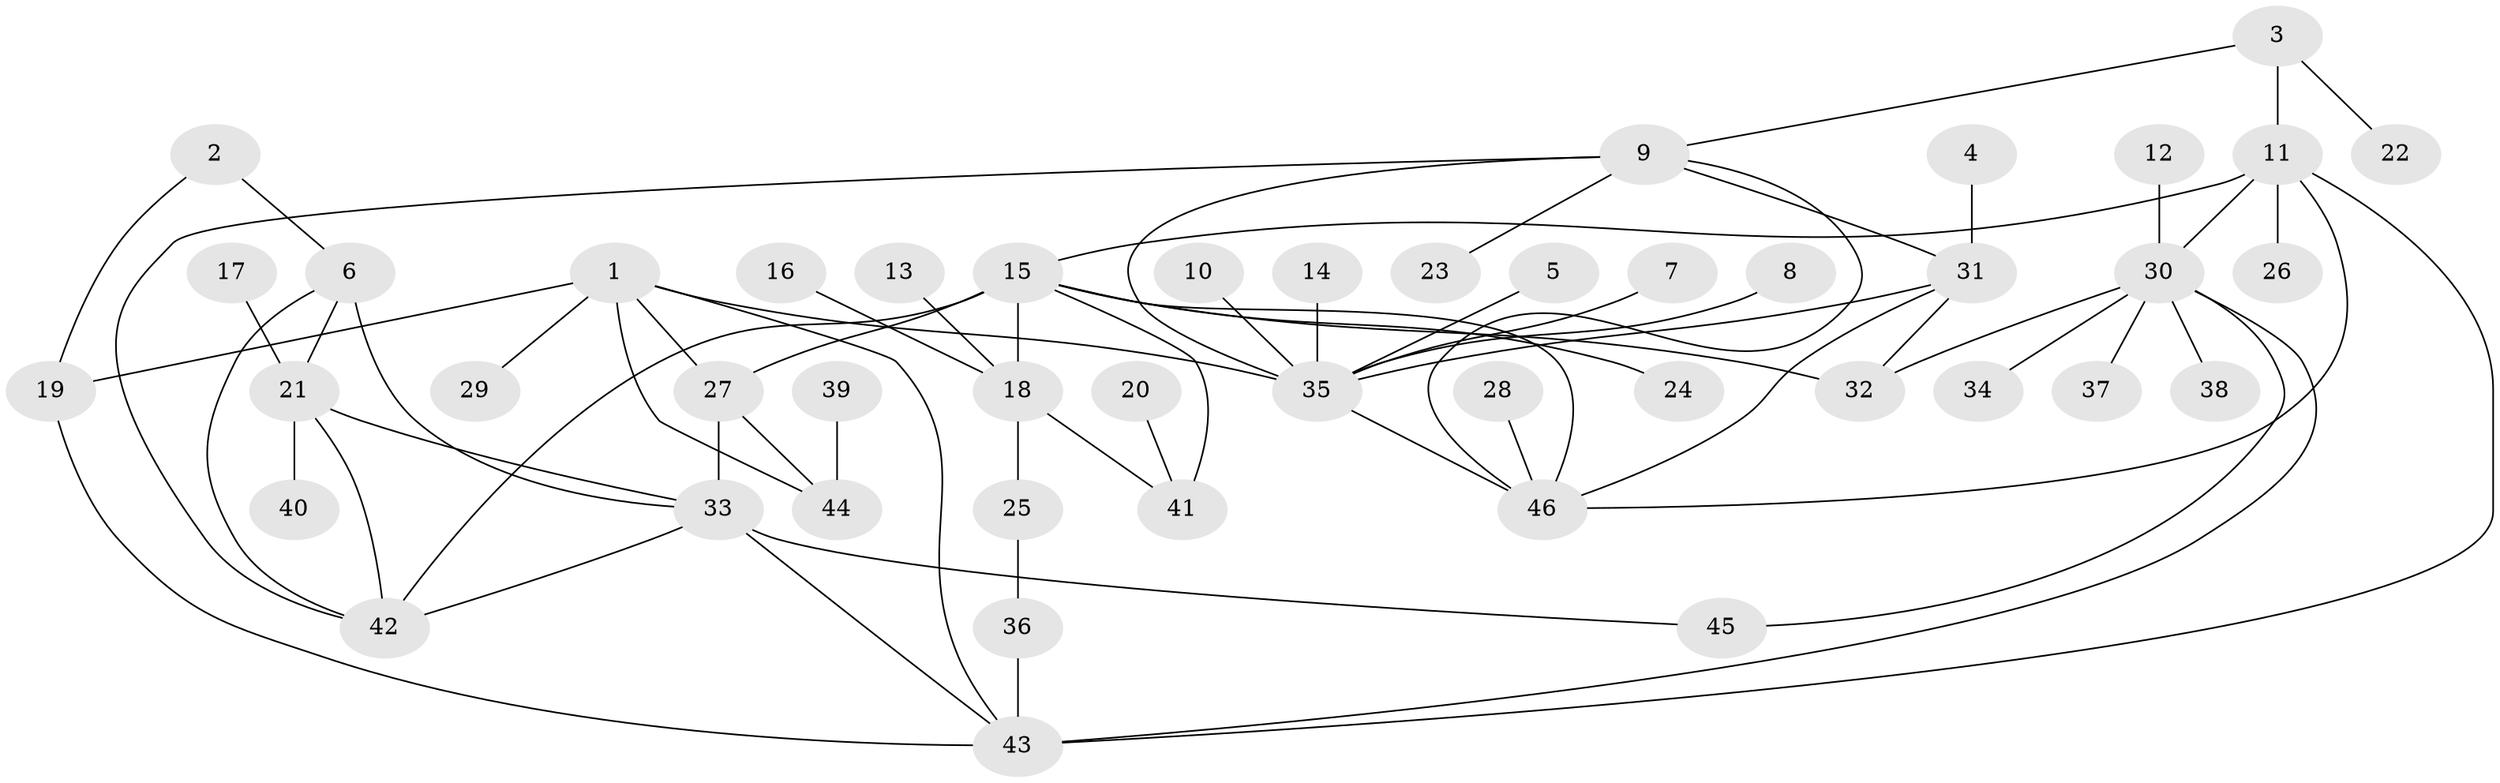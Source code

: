 // original degree distribution, {7: 0.054945054945054944, 11: 0.02197802197802198, 8: 0.03296703296703297, 6: 0.04395604395604396, 5: 0.03296703296703297, 4: 0.02197802197802198, 9: 0.01098901098901099, 3: 0.054945054945054944, 2: 0.1978021978021978, 1: 0.5274725274725275}
// Generated by graph-tools (version 1.1) at 2025/37/03/04/25 23:37:38]
// undirected, 46 vertices, 67 edges
graph export_dot {
  node [color=gray90,style=filled];
  1;
  2;
  3;
  4;
  5;
  6;
  7;
  8;
  9;
  10;
  11;
  12;
  13;
  14;
  15;
  16;
  17;
  18;
  19;
  20;
  21;
  22;
  23;
  24;
  25;
  26;
  27;
  28;
  29;
  30;
  31;
  32;
  33;
  34;
  35;
  36;
  37;
  38;
  39;
  40;
  41;
  42;
  43;
  44;
  45;
  46;
  1 -- 19 [weight=1.0];
  1 -- 27 [weight=2.0];
  1 -- 29 [weight=1.0];
  1 -- 35 [weight=1.0];
  1 -- 43 [weight=1.0];
  1 -- 44 [weight=2.0];
  2 -- 6 [weight=1.0];
  2 -- 19 [weight=1.0];
  3 -- 9 [weight=1.0];
  3 -- 11 [weight=1.0];
  3 -- 22 [weight=1.0];
  4 -- 31 [weight=1.0];
  5 -- 35 [weight=1.0];
  6 -- 21 [weight=1.0];
  6 -- 33 [weight=1.0];
  6 -- 42 [weight=1.0];
  7 -- 35 [weight=1.0];
  8 -- 35 [weight=1.0];
  9 -- 23 [weight=1.0];
  9 -- 31 [weight=1.0];
  9 -- 35 [weight=1.0];
  9 -- 42 [weight=1.0];
  9 -- 46 [weight=1.0];
  10 -- 35 [weight=1.0];
  11 -- 15 [weight=1.0];
  11 -- 26 [weight=1.0];
  11 -- 30 [weight=2.0];
  11 -- 43 [weight=2.0];
  11 -- 46 [weight=1.0];
  12 -- 30 [weight=1.0];
  13 -- 18 [weight=1.0];
  14 -- 35 [weight=1.0];
  15 -- 18 [weight=2.0];
  15 -- 24 [weight=1.0];
  15 -- 27 [weight=1.0];
  15 -- 32 [weight=1.0];
  15 -- 41 [weight=2.0];
  15 -- 42 [weight=1.0];
  15 -- 46 [weight=1.0];
  16 -- 18 [weight=1.0];
  17 -- 21 [weight=1.0];
  18 -- 25 [weight=1.0];
  18 -- 41 [weight=1.0];
  19 -- 43 [weight=1.0];
  20 -- 41 [weight=1.0];
  21 -- 33 [weight=1.0];
  21 -- 40 [weight=1.0];
  21 -- 42 [weight=1.0];
  25 -- 36 [weight=1.0];
  27 -- 33 [weight=1.0];
  27 -- 44 [weight=1.0];
  28 -- 46 [weight=1.0];
  30 -- 32 [weight=1.0];
  30 -- 34 [weight=1.0];
  30 -- 37 [weight=1.0];
  30 -- 38 [weight=1.0];
  30 -- 43 [weight=1.0];
  30 -- 45 [weight=1.0];
  31 -- 32 [weight=1.0];
  31 -- 35 [weight=1.0];
  31 -- 46 [weight=1.0];
  33 -- 42 [weight=1.0];
  33 -- 43 [weight=1.0];
  33 -- 45 [weight=1.0];
  35 -- 46 [weight=1.0];
  36 -- 43 [weight=1.0];
  39 -- 44 [weight=1.0];
}
